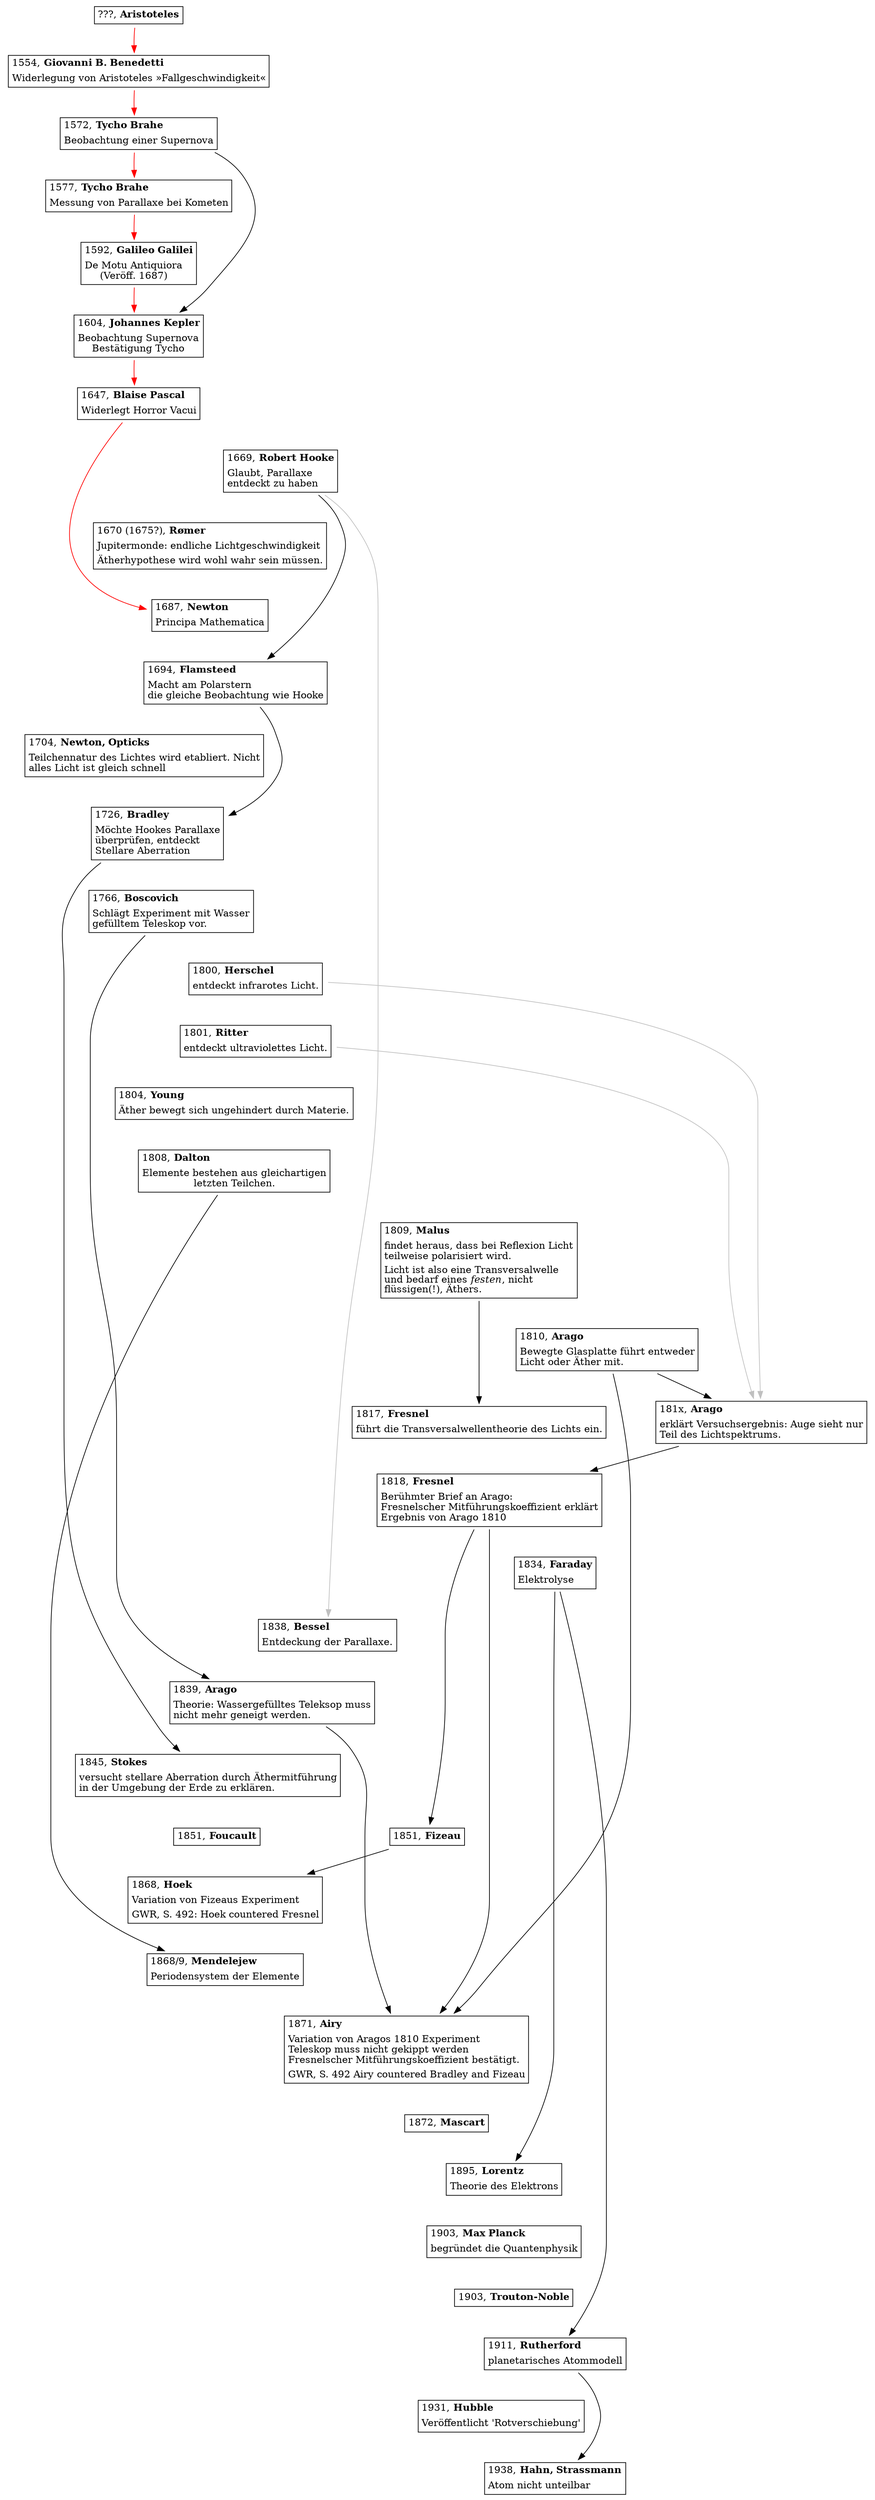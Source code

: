 digraph A {

  node [shape=plaintext];

   j_Aristoteles [
     label = <
       <table border="1" cellborder="0">
       <tr><td align="left">???, <b>Aristoteles</b></td></tr>
       </table>
     >
   ];

   j_1554_Benedetti [
     label = <
       <table border="1" cellborder="0">
       <tr><td align="left">1554, <b>Giovanni B. Benedetti</b></td></tr>
       <tr><td align="left">Widerlegung von Aristoteles »Fallgeschwindigkeit«</td></tr>
       </table>
     >
   ];

   j_1572_Brahe [
     label = <
       <table border="1" cellborder="0">
       <tr><td align="left">1572, <b>Tycho Brahe</b></td></tr>
       <tr><td align="left">Beobachtung einer Supernova</td></tr>
       </table>
     >
   ];

   j_1577_Brahe [
     label = <
       <table border="1" cellborder="0">
       <tr><td align="left">1577, <b>Tycho Brahe</b></td></tr>
       <tr><td align="left">Messung von Parallaxe bei Kometen</td></tr>
       </table>
     >
   ];

   j_1592_De_Motu[
     label = <
       <table border="1" cellborder="0">
       <tr><td align="left">1592, <b>Galileo Galilei</b></td></tr>
       <tr><td align="left">De Motu Antiquiora<br align="left"/>(Veröff. 1687)</td></tr>
       </table>
     >
   ];

   j_1604_Kepler [
     label = <
       <table border="1" cellborder="0">
       <tr><td align="left">1604, <b>Johannes Kepler</b></td></tr>
       <tr><td align="left">Beobachtung Supernova<br align="left"/>Bestätigung Tycho</td></tr>
       </table>
     >
   ];
   j_1572_Brahe -> j_1604_Kepler;

   j_1647_Pascal [
     label = <
       <table border="1" cellborder="0">
       <tr><td align="left">1647, <b>Blaise Pascal</b></td></tr>
       <tr><td align="left">Widerlegt Horror Vacui</td></tr>
       </table>
     >
   ];
  
   j_1669_Hooke [
     label = <
       <table border="1" cellborder="0">
       <tr><td align="left">1669, <b>Robert Hooke</b></td></tr>
       <tr><td align="left">Glaubt, Parallaxe<br align="left"/>entdeckt zu haben</td></tr>
       </table>
     >
   ];

   j_1670_Roemer [
     label = <
       <table border="1" cellborder="0">
       <tr><td align="left">1670 (1675?), <b>Rømer</b></td></tr>
       <tr><td align="left">Jupitermonde: endliche Lichtgeschwindigkeit</td></tr>
       <tr><td align="left">Ätherhypothese wird wohl wahr sein müssen.</td></tr>
       </table>
     >
   ];

   j_1687_Newton [
     label = <
       <table border="1" cellborder="0">
       <tr><td align="left">1687, <b>Newton</b></td></tr>
       <tr><td align="left">Principa Mathematica</td></tr>
       </table>
     >
   ];

   j_1694_Flamsteed [
     label = <
       <table border="1" cellborder="0">
       <tr><td align="left">1694, <b>Flamsteed</b></td></tr>
       <tr><td align="left">Macht am Polarstern<br align="left"/>die gleiche Beobachtung wie Hooke<br align="left"/></td></tr>
       </table>
     >
   ];

   j_1704_Newton [
     label = <
       <table border="1" cellborder="0">
       <tr><td align="left">1704, <b>Newton, Opticks</b></td></tr>
       <tr><td align="left">Teilchennatur des Lichtes wird etabliert. Nicht<br align="left"/>alles Licht ist gleich schnell<br align="left"/></td></tr>
       </table>
     >
   ];

   j_1726_Bradley [
     label = <
       <table border="1" cellborder="0">
       <tr><td align="left">1726, <b>Bradley</b></td></tr>
       <tr><td align="left">Möchte Hookes Parallaxe<br align="left"/>überprüfen, entdeckt<br align="left"/>Stellare Aberration<br align="left"/></td></tr>
       </table>
     >
   ];

   j_1766_Boscovitch [
     label = <
       <table border="1" cellborder="0">
       <tr><td align="left">1766, <b>Boscovich</b></td></tr>
       <tr><td align="left">Schlägt Experiment mit Wasser<br align="left"/>gefülltem Teleskop vor.<br align="left"/></td></tr>
       </table>
     >
   ];

   j_1800_Herschel [
     label = <
       <table border="1" cellborder="0">
       <tr><td align="left">1800, <b>Herschel</b></td></tr>
       <tr><td align="left">entdeckt infrarotes Licht.</td></tr>
       </table>
     >
   ];

   j_1801_Ritter [
     label = <
       <table border="1" cellborder="0">
       <tr><td align="left">1801, <b>Ritter</b></td></tr>
       <tr><td align="left">entdeckt ultraviolettes Licht.</td></tr>
       </table>
     >
   ];

   j_1804_Young [
     label = <
       <table border="1" cellborder="0">
       <tr><td align="left">1804, <b>Young</b></td></tr>
       <tr><td align="left">Äther bewegt sich ungehindert durch Materie.</td></tr>
       </table>
     >
   ];

   j_1808_Dalton [ /*  2016-Mettenheim...pdf */
     label = <
       <table border="1" cellborder="0">
       <tr><td align="left">1808, <b>Dalton</b></td></tr> 
       <tr><td align="left">Elemente bestehen aus gleichartigen<br align="left"/>letzten Teilchen.</td></tr> 
       </table>
     >
   ];

   j_1809_Malus [
     label = <
       <table border="1" cellborder="0">
       <tr><td align="left">1809, <b>Malus</b></td></tr>
       <tr><td align="left">findet heraus, dass bei Reflexion Licht<br align="left"/>teilweise polarisiert wird.<br align="left"/></td></tr>
       <tr><td align="left">Licht ist also eine Transversalwelle<br align="left"/>und bedarf eines <i>festen</i>, nicht<br align="left"/>flüssigen(!), Äthers.<br align="left"/></td></tr>
       </table>
     >
   ];

   j_1810_Arago [
     label = <
       <table border="1" cellborder="0">
       <tr><td align="left">1810, <b>Arago</b></td></tr>
       <tr><td align="left">Bewegte Glasplatte führt entweder<br align="left"/>Licht oder Äther mit.<br align="left"/></td></tr>
       </table>
     >
   ];

   j_181x_Arago [
     label = <
       <table border="1" cellborder="0">
       <tr><td align="left">181x, <b>Arago</b></td></tr>
       <tr><td align="left">erklärt Versuchsergebnis: Auge sieht nur<br align="left"/>Teil des Lichtspektrums.<br align="left"/></td></tr>
       </table>
     >
   ];
   j_1800_Herschel -> j_181x_Arago [color=grey];
   j_1801_Ritter   -> j_181x_Arago [color=grey];
   j_1810_Arago    -> j_181x_Arago;

   j_1817_Fresnel [
     label = <
       <table border="1" cellborder="0">
       <tr><td align="left">1817, <b>Fresnel</b></td></tr>
       <tr><td align="left">führt die Transversalwellentheorie des Lichts ein.</td></tr>
       </table>
     >
   ];

   j_1818_Fresnel [
     label = <
       <table border="1" cellborder="0">
       <tr><td align="left">1818, <b>Fresnel</b></td></tr>
       <tr><td align="left">Berühmter Brief an Arago:<br align="left"/>Fresnelscher Mitführungskoeffizient erklärt<br align="left"/>Ergebnis von Arago 1810<br align="left"/></td></tr>
       </table>
     >
   ];
   j_181x_Arago -> j_1818_Fresnel;

   j_1834_Faraday [ /*  2016-Mettenheim...pdf */
     label = <
       <table border="1" cellborder="0">
       <tr><td align="left">1834, <b>Faraday</b></td></tr> 
       <tr><td align="left">Elektrolyse</td></tr> 
       </table>
     >
   ];

   j_1838_Bessel [
     label = <
       <table border="1" cellborder="0">
       <tr><td align="left">1838, <b>Bessel</b></td></tr>
       <tr><td align="left">Entdeckung der Parallaxe.</td></tr>
       </table>
     >
   ];

   j_1839_Arago [
     label = <
       <table border="1" cellborder="0">
       <tr><td align="left">1839, <b>Arago</b></td></tr>
       <tr><td align="left">Theorie: Wassergefülltes Teleksop muss<br align="left"/>nicht mehr geneigt werden.<br align="left"/></td></tr>
       </table>
     >
   ];

   j_1845_Stokes [
     label = <
       <table border="1" cellborder="0">
       <tr><td align="left">1845, <b>Stokes</b></td></tr>
       <tr><td align="left">versucht stellare Aberration durch Äthermitführung<br align="left"/>in der Umgebung der Erde zu erklären.<br align="left"/></td></tr>
       </table>
     >
   ];

   j_1851_Fizeau [
     label = <
       <table border="1" cellborder="0">
       <tr><td align="left">1851, <b>Fizeau</b></td></tr>
       </table>
     >
   ];

   j_1851_Foucault [
     label = <
       <table border="1" cellborder="0">
       <tr><td align="left">1851, <b>Foucault</b></td></tr>
       </table>
     >
   ];


   {rank=same j_1851_Fizeau j_1851_Foucault}

   j_1868_Hoek [
     label = <
       <table border="1" cellborder="0">
       <tr><td align="left">1868, <b>Hoek</b></td></tr>
       <tr><td align="left">Variation von Fizeaus Experiment</td></tr>
       <tr><td align="left">GWR, S. 492: Hoek countered Fresnel</td></tr>
       </table>
     >
   ];

   j_1868_Mendelejew [ /*  2016-Mettenheim...pdf */
     label = <
       <table border="1" cellborder="0">
       <tr><td align="left">1868/9, <b>Mendelejew</b></td></tr> 
       <tr><td align="left">Periodensystem der Elemente</td></tr> 
       </table>
     >
   ];

   j_1808_Dalton -> j_1868_Mendelejew;

   j_1871_Airy [
     label = <
       <table border="1" cellborder="0">
       <tr><td align="left">1871, <b>Airy</b></td></tr>
       <tr><td align="left">Variation von Aragos 1810 Experiment<br align="left"/>Teleskop muss nicht gekippt werden<br align="left"/>Fresnelscher Mitführungskoeffizient bestätigt.<br align="left"/></td></tr>
       <tr><td align="left">GWR, S. 492 Airy countered Bradley and Fizeau</td></tr>
       </table>
     >
   ];

   j_1872_Mascart [
     label = <
       <table border="1" cellborder="0">
       <tr><td align="left">1872, <b>Mascart</b></td></tr>
       </table>
     >
   ];

   j_1895_Lorentz [ /*  2016-Mettenheim...pdf */
     label = <
       <table border="1" cellborder="0">
       <tr><td align="left">1895, <b>Lorentz</b></td></tr> 
       <tr><td align="left">Theorie des Elektrons</td></tr> 
       </table>
     >
   ];

   j_1834_Faraday -> j_1895_Lorentz;

   j_1900_Planck [
     label = <
       <table border="1" cellborder="0">
       <tr><td align="left">1903, <b>Max Planck</b></td></tr>
       <tr><td align="left">begründet die Quantenphysik</td></tr>
       </table>
     >
   ];

   j_1903_Trouton_Noble [
     label = <
       <table border="1" cellborder="0">
       <tr><td align="left">1903, <b>Trouton-Noble</b></td></tr>
       </table>
     >
   ];

   j_1911_Rutherford [ /*  2016-Mettenheim...pdf */
     label = <
       <table border="1" cellborder="0">
       <tr><td align="left">1911, <b>Rutherford</b></td></tr> 
       <tr><td align="left">planetarisches Atommodell</td></tr> 
       </table>
     >
   ];
   j_1834_Faraday -> j_1911_Rutherford;

   j_1931_Hubble [
     label = <
       <table border="1" cellborder="0">
       <tr><td align="left">1931, <b>Hubble</b></td></tr>
       <tr><td align="left">Veröffentlicht 'Rotverschiebung'</td></tr>
       </table>
     >
   ];

   j_1938_Hahn_Strassmann [ /*  2016-Mettenheim...pdf */
     label = <
       <table border="1" cellborder="0">
       <tr><td align="left">1938, <b>Hahn, Strassmann</b></td></tr> 
       <tr><td align="left">Atom nicht unteilbar</td></tr> 
       </table>
     >
   ];

   /* Widerlegungen von Aristoteles */
   j_Aristoteles -> j_1554_Benedetti -> j_1572_Brahe -> j_1577_Brahe -> j_1592_De_Motu ->
   j_1604_Kepler -> j_1647_Pascal -> j_1687_Newton [color=red];

   j_1911_Rutherford -> j_1938_Hahn_Strassmann;

   j_1669_Hooke -> j_1694_Flamsteed-> j_1726_Bradley;

   j_1726_Bradley -> j_1845_Stokes;

   j_1669_Hooke -> j_1838_Bessel [color=grey];

   j_1810_Arago -> j_1871_Airy;
   j_1818_Fresnel -> j_1851_Fizeau -> j_1868_Hoek;


   j_1766_Boscovitch-> j_1839_Arago -> j_1871_Airy;

   j_1809_Malus -> j_1817_Fresnel;

   j_1818_Fresnel -> j_1871_Airy;


   j_Aristoteles -> j_1554_Benedetti -> j_1572_Brahe -> j_1577_Brahe -> j_1592_De_Motu -> j_1604_Kepler -> j_1647_Pascal ->
   j_1669_Hooke -> j_1670_Roemer -> j_1687_Newton -> j_1694_Flamsteed -> j_1704_Newton -> j_1726_Bradley -> j_1766_Boscovitch -> j_1800_Herschel -> j_1801_Ritter -> j_1804_Young -> 
   j_1808_Dalton -> j_1809_Malus ->
   j_1810_Arago-> j_1817_Fresnel -> j_1818_Fresnel -> j_1834_Faraday -> j_1838_Bessel -> j_1839_Arago -> j_1845_Stokes -> j_1851_Foucault -> j_1868_Hoek -> j_1868_Mendelejew ->
   j_1871_Airy -> j_1872_Mascart -> j_1895_Lorentz -> j_1900_Planck -> j_1903_Trouton_Noble -> j_1911_Rutherford -> j_1931_Hubble -> j_1938_Hahn_Strassmann [style=invisible arrowhead=none];



}
